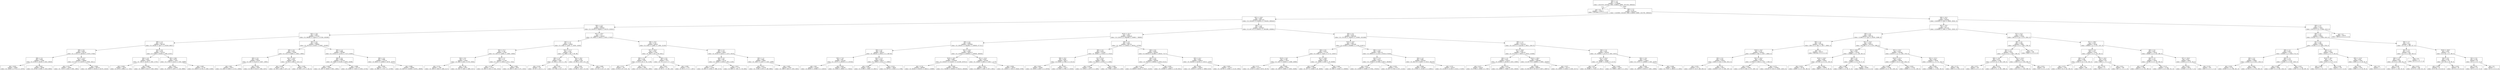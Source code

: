 digraph Tree {
node [shape=box] ;
0 [label="X[8] <= 1.5\ngini = 0.766\nsamples = 11106999\nvalue = [3315243, 5201832, 2083, 5146854, 28995, 1813700, 2060442]"] ;
1 [label="gini = 0.0\nsamples = 1188673\nvalue = [1879340, 0, 0, 0, 0, 0, 0]"] ;
0 -> 1 [labeldistance=2.5, labelangle=45, headlabel="True"] ;
2 [label="X[8] <= 2.5\ngini = 0.743\nsamples = 9918326\nvalue = [1435903, 5201832, 2083, 5146854, 28995, 1813700, 2060442]"] ;
0 -> 2 [labeldistance=2.5, labelangle=-45, headlabel="False"] ;
3 [label="X[2] <= 119.5\ngini = 0.697\nsamples = 8972526\nvalue = [0, 5201832, 0, 5146854, 0, 1784358, 2060442]"] ;
2 -> 3 ;
4 [label="X[6] <= 12.5\ngini = 0.696\nsamples = 818589\nvalue = [0, 324258, 0, 566843, 0, 182378, 220501]"] ;
3 -> 4 ;
5 [label="X[3] <= 70.5\ngini = 0.686\nsamples = 712163\nvalue = [0, 268396, 0, 516814, 0, 157356, 183309]"] ;
4 -> 5 ;
6 [label="X[9] <= 2.5\ngini = 0.672\nsamples = 362199\nvalue = [0, 163262, 0, 264777, 0, 63359, 80827]"] ;
5 -> 6 ;
7 [label="X[6] <= 6.5\ngini = 0.656\nsamples = 261181\nvalue = [0, 117872, 0, 200238, 0, 57879, 37040]"] ;
6 -> 7 ;
8 [label="X[6] <= 3.5\ngini = 0.636\nsamples = 72489\nvalue = [0, 30795, 0, 58160, 0, 5020, 20629]"] ;
7 -> 8 ;
9 [label="gini = 0.616\nsamples = 33909\nvalue = [0, 14046, 0, 27779, 0, 0, 11970]"] ;
8 -> 9 ;
10 [label="gini = 0.647\nsamples = 38580\nvalue = [0, 16749, 0, 30381, 0, 5020, 8659]"] ;
8 -> 10 ;
11 [label="X[7] <= 112.5\ngini = 0.654\nsamples = 188692\nvalue = [0, 87077, 0, 142078, 0, 52859, 16411]"] ;
7 -> 11 ;
12 [label="gini = 0.707\nsamples = 19958\nvalue = [0, 7219, 0, 11924, 0, 9581, 2992]"] ;
11 -> 12 ;
13 [label="gini = 0.643\nsamples = 168734\nvalue = [0, 79858, 0, 130154, 0, 43278, 13419]"] ;
11 -> 13 ;
14 [label="X[5] <= 0.5\ngini = 0.678\nsamples = 101018\nvalue = [0, 45390, 0, 64539, 0, 5480, 43787]"] ;
6 -> 14 ;
15 [label="X[4] <= 4.5\ngini = 0.655\nsamples = 26347\nvalue = [0, 7435, 0, 19126, 0, 1940, 12791]"] ;
14 -> 15 ;
16 [label="gini = 0.636\nsamples = 13879\nvalue = [0, 4579, 0, 9984, 0, 0, 7161]"] ;
15 -> 16 ;
17 [label="gini = 0.668\nsamples = 12468\nvalue = [0, 2856, 0, 9142, 0, 1940, 5630]"] ;
15 -> 17 ;
18 [label="X[3] <= 69.5\ngini = 0.678\nsamples = 74671\nvalue = [0, 37955, 0, 45413, 0, 3540, 30996]"] ;
14 -> 18 ;
19 [label="gini = 0.651\nsamples = 32908\nvalue = [0, 18135, 0, 22671, 0, 1234, 9990]"] ;
18 -> 19 ;
20 [label="gini = 0.687\nsamples = 41763\nvalue = [0, 19820, 0, 22742, 0, 2306, 21006]"] ;
18 -> 20 ;
21 [label="X[5] <= 0.5\ngini = 0.694\nsamples = 349964\nvalue = [0, 105134, 0, 252037, 0, 93997, 102482]"] ;
5 -> 21 ;
22 [label="X[6] <= 8.5\ngini = 0.645\nsamples = 52096\nvalue = [0, 3521, 0, 40982, 0, 18822, 19091]"] ;
21 -> 22 ;
23 [label="X[0] <= 0.5\ngini = 0.645\nsamples = 45282\nvalue = [0, 2897, 0, 35120, 0, 14407, 19091]"] ;
22 -> 23 ;
24 [label="gini = 0.66\nsamples = 35874\nvalue = [0, 2093, 0, 25992, 0, 12723, 15904]"] ;
23 -> 24 ;
25 [label="gini = 0.558\nsamples = 9408\nvalue = [0, 804, 0, 9128, 0, 1684, 3187]"] ;
23 -> 25 ;
26 [label="X[2] <= 116.5\ngini = 0.544\nsamples = 6814\nvalue = [0, 624, 0, 5862, 0, 4415, 0]"] ;
22 -> 26 ;
27 [label="gini = 0.516\nsamples = 5720\nvalue = [0, 185, 0, 4891, 0, 4071, 0]"] ;
26 -> 27 ;
28 [label="gini = 0.592\nsamples = 1094\nvalue = [0, 439, 0, 971, 0, 344, 0]"] ;
26 -> 28 ;
29 [label="X[5] <= 1.5\ngini = 0.696\nsamples = 297868\nvalue = [0, 101613, 0, 211055, 0, 75175, 83391]"] ;
21 -> 29 ;
30 [label="X[6] <= 6.5\ngini = 0.689\nsamples = 125740\nvalue = [0, 34682, 0, 91249, 0, 28394, 44596]"] ;
29 -> 30 ;
31 [label="gini = 0.593\nsamples = 23624\nvalue = [0, 1687, 0, 19626, 0, 3002, 12891]"] ;
30 -> 31 ;
32 [label="gini = 0.699\nsamples = 102116\nvalue = [0, 32995, 0, 71623, 0, 25392, 31705]"] ;
30 -> 32 ;
33 [label="X[9] <= 0.5\ngini = 0.696\nsamples = 172128\nvalue = [0, 66931, 0, 119806, 0, 46781, 38795]"] ;
29 -> 33 ;
34 [label="gini = 0.639\nsamples = 23170\nvalue = [0, 8861, 0, 17157, 0, 0, 10789]"] ;
33 -> 34 ;
35 [label="gini = 0.696\nsamples = 148958\nvalue = [0, 58070, 0, 102649, 0, 46781, 28006]"] ;
33 -> 35 ;
36 [label="X[2] <= 118.5\ngini = 0.73\nsamples = 106426\nvalue = [0, 55862, 0, 50029, 0, 25022, 37192]"] ;
4 -> 36 ;
37 [label="X[0] <= 1.5\ngini = 0.742\nsamples = 40400\nvalue = [0, 20461, 0, 16367, 0, 13030, 14056]"] ;
36 -> 37 ;
38 [label="X[3] <= 57.5\ngini = 0.748\nsamples = 37563\nvalue = [0, 16472, 0, 16065, 0, 12964, 13958]"] ;
37 -> 38 ;
39 [label="X[4] <= 6.5\ngini = 0.75\nsamples = 16364\nvalue = [0, 5995, 0, 6441, 0, 6752, 6634]"] ;
38 -> 39 ;
40 [label="gini = 0.731\nsamples = 7386\nvalue = [0, 2654, 0, 2959, 0, 1864, 4117]"] ;
39 -> 40 ;
41 [label="gini = 0.736\nsamples = 8978\nvalue = [0, 3341, 0, 3482, 0, 4888, 2517]"] ;
39 -> 41 ;
42 [label="X[9] <= 2.5\ngini = 0.74\nsamples = 21199\nvalue = [0, 10477, 0, 9624, 0, 6212, 7324]"] ;
38 -> 42 ;
43 [label="gini = 0.723\nsamples = 11576\nvalue = [0, 5852, 0, 5012, 0, 5541, 2014]"] ;
42 -> 43 ;
44 [label="gini = 0.692\nsamples = 9623\nvalue = [0, 4625, 0, 4612, 0, 671, 5310]"] ;
42 -> 44 ;
45 [label="X[2] <= 117.5\ngini = 0.193\nsamples = 2837\nvalue = [0, 3989, 0, 302, 0, 66, 98]"] ;
37 -> 45 ;
46 [label="X[9] <= 2.5\ngini = 0.075\nsamples = 2008\nvalue = [0, 3035, 0, 102, 0, 1, 20]"] ;
45 -> 46 ;
47 [label="gini = 0.242\nsamples = 235\nvalue = [0, 327, 0, 44, 0, 1, 7]"] ;
46 -> 47 ;
48 [label="gini = 0.05\nsamples = 1773\nvalue = [0, 2708, 0, 58, 0, 0, 13]"] ;
46 -> 48 ;
49 [label="X[3] <= 58.5\ngini = 0.429\nsamples = 829\nvalue = [0, 954, 0, 200, 0, 65, 78]"] ;
45 -> 49 ;
50 [label="gini = 0.335\nsamples = 678\nvalue = [0, 842, 0, 158, 0, 18, 34]"] ;
49 -> 50 ;
51 [label="gini = 0.693\nsamples = 151\nvalue = [0, 112, 0, 42, 0, 47, 44]"] ;
49 -> 51 ;
52 [label="X[6] <= 16.5\ngini = 0.718\nsamples = 66026\nvalue = [0, 35401, 0, 33662, 0, 11992, 23136]"] ;
36 -> 52 ;
53 [label="X[7] <= 202.5\ngini = 0.263\nsamples = 5189\nvalue = [0, 168, 0, 129, 0, 919, 6911]"] ;
52 -> 53 ;
54 [label="X[9] <= 2.5\ngini = 0.268\nsamples = 3876\nvalue = [0, 95, 0, 95, 0, 742, 5136]"] ;
53 -> 54 ;
55 [label="gini = 0.747\nsamples = 195\nvalue = [0, 84, 0, 67, 0, 90, 73]"] ;
54 -> 55 ;
56 [label="gini = 0.213\nsamples = 3681\nvalue = [0, 11, 0, 28, 0, 652, 5063]"] ;
54 -> 56 ;
57 [label="X[4] <= 6.5\ngini = 0.248\nsamples = 1313\nvalue = [0, 73, 0, 34, 0, 177, 1775]"] ;
53 -> 57 ;
58 [label="gini = 0.615\nsamples = 211\nvalue = [0, 43, 0, 7, 0, 160, 118]"] ;
57 -> 58 ;
59 [label="gini = 0.083\nsamples = 1102\nvalue = [0, 30, 0, 27, 0, 17, 1657]"] ;
57 -> 59 ;
60 [label="X[9] <= 2.5\ngini = 0.702\nsamples = 60837\nvalue = [0, 35233, 0, 33533, 0, 11073, 16225]"] ;
52 -> 60 ;
61 [label="X[0] <= 0.5\ngini = 0.69\nsamples = 32745\nvalue = [0, 18586, 0, 19236, 0, 9615, 4139]"] ;
60 -> 61 ;
62 [label="gini = 0.712\nsamples = 21044\nvalue = [0, 9951, 0, 12044, 0, 7896, 3274]"] ;
61 -> 62 ;
63 [label="gini = 0.617\nsamples = 11701\nvalue = [0, 8635, 0, 7192, 0, 1719, 865]"] ;
61 -> 63 ;
64 [label="X[5] <= 1.5\ngini = 0.682\nsamples = 28092\nvalue = [0, 16647, 0, 14297, 0, 1458, 12086]"] ;
60 -> 64 ;
65 [label="gini = 0.672\nsamples = 18749\nvalue = [0, 11258, 0, 9374, 0, 408, 8684]"] ;
64 -> 65 ;
66 [label="gini = 0.697\nsamples = 9343\nvalue = [0, 5389, 0, 4923, 0, 1050, 3402]"] ;
64 -> 66 ;
67 [label="X[9] <= 2.5\ngini = 0.695\nsamples = 8153937\nvalue = [0, 4877574, 0, 4580011, 0, 1601980, 1839941]"] ;
3 -> 67 ;
68 [label="X[10] <= 231.5\ngini = 0.691\nsamples = 5348429\nvalue = [0, 3130374, 0, 3094096, 0, 1448917, 788095]"] ;
67 -> 68 ;
69 [label="X[9] <= 0.5\ngini = 0.699\nsamples = 4355694\nvalue = [0, 2382057, 0, 2563462, 0, 1268382, 677311]"] ;
68 -> 69 ;
70 [label="X[0] <= 0.5\ngini = 0.66\nsamples = 405321\nvalue = [0, 188233, 0, 256512, 0, 0, 196729]"] ;
69 -> 70 ;
71 [label="X[3] <= 74.5\ngini = 0.65\nsamples = 325249\nvalue = [0, 118175, 0, 209100, 0, 0, 187034]"] ;
70 -> 71 ;
72 [label="gini = 0.65\nsamples = 225041\nvalue = [0, 88630, 0, 153098, 0, 0, 114010]"] ;
71 -> 72 ;
73 [label="gini = 0.628\nsamples = 100208\nvalue = [0, 29545, 0, 56002, 0, 0, 73024]"] ;
71 -> 73 ;
74 [label="X[4] <= 11.5\ngini = 0.552\nsamples = 80072\nvalue = [0, 70058, 0, 47412, 0, 0, 9695]"] ;
70 -> 74 ;
75 [label="gini = 0.568\nsamples = 50452\nvalue = [0, 41288, 0, 31882, 0, 0, 6927]"] ;
74 -> 75 ;
76 [label="gini = 0.514\nsamples = 29620\nvalue = [0, 28770, 0, 15530, 0, 0, 2768]"] ;
74 -> 76 ;
77 [label="X[2] <= 133.5\ngini = 0.693\nsamples = 3950373\nvalue = [0, 2193824, 0, 2306950, 0, 1268382, 480582]"] ;
69 -> 77 ;
78 [label="X[10] <= 29.5\ngini = 0.695\nsamples = 3753009\nvalue = [0, 2029327, 0, 2218337, 0, 1222365, 467812]"] ;
77 -> 78 ;
79 [label="gini = 0.719\nsamples = 690980\nvalue = [0, 303041, 0, 381915, 0, 288213, 119466]"] ;
78 -> 79 ;
80 [label="gini = 0.687\nsamples = 3062029\nvalue = [0, 1726286, 0, 1836422, 0, 934152, 348346]"] ;
78 -> 80 ;
81 [label="X[7] <= 123.5\ngini = 0.618\nsamples = 197364\nvalue = [0, 164497, 0, 88613, 0, 46017, 12770]"] ;
77 -> 81 ;
82 [label="gini = 0.535\nsamples = 49123\nvalue = [0, 49683, 0, 15391, 0, 9572, 3001]"] ;
81 -> 82 ;
83 [label="gini = 0.636\nsamples = 148241\nvalue = [0, 114814, 0, 73222, 0, 36445, 9769]"] ;
81 -> 83 ;
84 [label="X[9] <= 0.5\ngini = 0.641\nsamples = 992735\nvalue = [0, 748317, 0, 530634, 0, 180535, 110784]"] ;
68 -> 84 ;
85 [label="X[0] <= 0.5\ngini = 0.623\nsamples = 137083\nvalue = [0, 100301, 0, 78746, 0, 0, 37613]"] ;
84 -> 85 ;
86 [label="X[6] <= 20.5\ngini = 0.649\nsamples = 98272\nvalue = [0, 61848, 0, 57963, 0, 0, 35113]"] ;
85 -> 86 ;
87 [label="gini = 0.647\nsamples = 82800\nvalue = [0, 53505, 0, 48167, 0, 0, 28763]"] ;
86 -> 87 ;
88 [label="gini = 0.657\nsamples = 15472\nvalue = [0, 8343, 0, 9796, 0, 0, 6350]"] ;
86 -> 88 ;
89 [label="X[7] <= 61.5\ngini = 0.497\nsamples = 38811\nvalue = [0, 38453, 0, 20783, 0, 0, 2500]"] ;
85 -> 89 ;
90 [label="gini = 0.507\nsamples = 21966\nvalue = [0, 21054, 0, 12373, 0, 0, 1400]"] ;
89 -> 90 ;
91 [label="gini = 0.483\nsamples = 16845\nvalue = [0, 17399, 0, 8410, 0, 0, 1100]"] ;
89 -> 91 ;
92 [label="X[4] <= 6.5\ngini = 0.639\nsamples = 855652\nvalue = [0, 648016, 0, 451888, 0, 180535, 73171]"] ;
84 -> 92 ;
93 [label="X[0] <= 0.5\ngini = 0.638\nsamples = 395838\nvalue = [0, 303978, 0, 206644, 0, 54403, 61241]"] ;
92 -> 93 ;
94 [label="gini = 0.73\nsamples = 160521\nvalue = [0, 68938, 0, 90551, 0, 43247, 51420]"] ;
93 -> 94 ;
95 [label="gini = 0.502\nsamples = 235317\nvalue = [0, 235040, 0, 116093, 0, 11156, 9821]"] ;
93 -> 95 ;
96 [label="X[3] <= 41.5\ngini = 0.632\nsamples = 459814\nvalue = [0, 344038, 0, 245244, 0, 126132, 11930]"] ;
92 -> 96 ;
97 [label="gini = 0.654\nsamples = 238337\nvalue = [0, 159255, 0, 134782, 0, 74999, 8126]"] ;
96 -> 97 ;
98 [label="gini = 0.601\nsamples = 221477\nvalue = [0, 184783, 0, 110462, 0, 51133, 3804]"] ;
96 -> 98 ;
99 [label="X[0] <= 0.5\ngini = 0.676\nsamples = 2805508\nvalue = [0, 1747200, 0, 1485915, 0, 153063, 1051846]"] ;
67 -> 99 ;
100 [label="X[10] <= 29.5\ngini = 0.681\nsamples = 1262369\nvalue = [0, 413489, 0, 650666, 0, 117042, 815671]"] ;
99 -> 100 ;
101 [label="X[4] <= 6.5\ngini = 0.619\nsamples = 171191\nvalue = [0, 26865, 0, 79433, 0, 21714, 143037]"] ;
100 -> 101 ;
102 [label="X[10] <= 24.5\ngini = 0.709\nsamples = 72879\nvalue = [0, 14027, 0, 36036, 0, 21668, 43668]"] ;
101 -> 102 ;
103 [label="gini = 0.72\nsamples = 37576\nvalue = [0, 11518, 0, 21348, 0, 8378, 18178]"] ;
102 -> 103 ;
104 [label="gini = 0.665\nsamples = 35303\nvalue = [0, 2509, 0, 14688, 0, 13290, 25490]"] ;
102 -> 104 ;
105 [label="X[7] <= 139.5\ngini = 0.508\nsamples = 98312\nvalue = [0, 12838, 0, 43397, 0, 46, 99369]"] ;
101 -> 105 ;
106 [label="gini = 0.562\nsamples = 20609\nvalue = [0, 3577, 0, 10449, 0, 46, 18560]"] ;
105 -> 106 ;
107 [label="gini = 0.491\nsamples = 77703\nvalue = [0, 9261, 0, 32948, 0, 0, 80809]"] ;
105 -> 107 ;
108 [label="X[6] <= 12.5\ngini = 0.685\nsamples = 1091178\nvalue = [0, 386624, 0, 571233, 0, 95328, 672634]"] ;
100 -> 108 ;
109 [label="X[3] <= 71.5\ngini = 0.672\nsamples = 438722\nvalue = [0, 126446, 0, 237596, 0, 40013, 290380]"] ;
108 -> 109 ;
110 [label="gini = 0.673\nsamples = 426750\nvalue = [0, 125639, 0, 233802, 0, 37941, 278235]"] ;
109 -> 110 ;
111 [label="gini = 0.529\nsamples = 11972\nvalue = [0, 807, 0, 3794, 0, 2072, 12145]"] ;
109 -> 111 ;
112 [label="X[4] <= 4.5\ngini = 0.691\nsamples = 652456\nvalue = [0, 260178, 0, 333637, 0, 55315, 382254]"] ;
108 -> 112 ;
113 [label="gini = 0.646\nsamples = 297899\nvalue = [0, 137922, 0, 122292, 0, 0, 210951]"] ;
112 -> 113 ;
114 [label="gini = 0.707\nsamples = 354557\nvalue = [0, 122256, 0, 211345, 0, 55315, 171303]"] ;
112 -> 114 ;
115 [label="X[0] <= 1.5\ngini = 0.575\nsamples = 1543139\nvalue = [0, 1333711, 0, 835249, 0, 36021, 236175]"] ;
99 -> 115 ;
116 [label="X[7] <= 104.5\ngini = 0.587\nsamples = 1280705\nvalue = [0, 1073743, 0, 704074, 0, 32616, 215838]"] ;
115 -> 116 ;
117 [label="X[4] <= 2.5\ngini = 0.551\nsamples = 220315\nvalue = [0, 205964, 0, 105109, 0, 4535, 32895]"] ;
116 -> 117 ;
118 [label="gini = 0.477\nsamples = 63016\nvalue = [0, 67004, 0, 25640, 0, 0, 7067]"] ;
117 -> 118 ;
119 [label="gini = 0.575\nsamples = 157299\nvalue = [0, 138960, 0, 79469, 0, 4535, 25828]"] ;
117 -> 119 ;
120 [label="X[10] <= 230.5\ngini = 0.593\nsamples = 1060390\nvalue = [0, 867779, 0, 598965, 0, 28081, 182943]"] ;
116 -> 120 ;
121 [label="gini = 0.604\nsamples = 868818\nvalue = [0, 682158, 0, 507123, 0, 24875, 160672]"] ;
120 -> 121 ;
122 [label="gini = 0.527\nsamples = 191572\nvalue = [0, 185621, 0, 91842, 0, 3206, 22271]"] ;
120 -> 122 ;
123 [label="X[4] <= 2.5\ngini = 0.505\nsamples = 262434\nvalue = [0, 259968, 0, 131175, 0, 3405, 20337]"] ;
115 -> 123 ;
124 [label="X[7] <= 214.5\ngini = 0.352\nsamples = 82609\nvalue = [0, 102097, 0, 24206, 0, 0, 4172]"] ;
123 -> 124 ;
125 [label="gini = 0.32\nsamples = 67185\nvalue = [0, 85498, 0, 17354, 0, 0, 3011]"] ;
124 -> 125 ;
126 [label="gini = 0.465\nsamples = 15424\nvalue = [0, 16599, 0, 6852, 0, 0, 1161]"] ;
124 -> 126 ;
127 [label="X[4] <= 10.5\ngini = 0.547\nsamples = 179825\nvalue = [0, 157871, 0, 106969, 0, 3405, 16165]"] ;
123 -> 127 ;
128 [label="gini = 0.569\nsamples = 130819\nvalue = [0, 100674, 0, 90153, 0, 3405, 12660]"] ;
127 -> 128 ;
129 [label="gini = 0.406\nsamples = 49006\nvalue = [0, 57197, 0, 16816, 0, 0, 3505]"] ;
127 -> 129 ;
130 [label="X[6] <= 42.5\ngini = 0.078\nsamples = 945800\nvalue = [1435903, 0, 2083, 0, 28995, 29342, 0]"] ;
2 -> 130 ;
131 [label="X[3] <= 76.5\ngini = 0.07\nsamples = 875163\nvalue = [1334688, 0, 1996, 0, 22931, 25032, 0]"] ;
130 -> 131 ;
132 [label="X[0] <= 0.5\ngini = 0.065\nsamples = 842729\nvalue = [1288573, 0, 1932, 0, 20556, 21989, 0]"] ;
131 -> 132 ;
133 [label="X[8] <= 4.5\ngini = 0.09\nsamples = 557398\nvalue = [841174, 0, 1901, 0, 19077, 19903, 0]"] ;
132 -> 133 ;
134 [label="X[10] <= 33.5\ngini = 0.279\nsamples = 163923\nvalue = [218966, 0, 1901, 0, 19077, 19903, 0]"] ;
133 -> 134 ;
135 [label="X[5] <= 0.5\ngini = 0.203\nsamples = 28192\nvalue = [39931, 0, 303, 0, 2040, 2613, 0]"] ;
134 -> 135 ;
136 [label="gini = 0.325\nsamples = 4175\nvalue = [5423, 0, 116, 0, 480, 656, 0]"] ;
135 -> 136 ;
137 [label="gini = 0.18\nsamples = 24017\nvalue = [34508, 0, 187, 0, 1560, 1957, 0]"] ;
135 -> 137 ;
138 [label="X[2] <= 120.5\ngini = 0.294\nsamples = 135731\nvalue = [179035, 0, 1598, 0, 17037, 17290, 0]"] ;
134 -> 138 ;
139 [label="gini = 0.425\nsamples = 15085\nvalue = [17613, 0, 288, 0, 2737, 3267, 0]"] ;
138 -> 139 ;
140 [label="gini = 0.275\nsamples = 120646\nvalue = [161422, 0, 1310, 0, 14300, 14023, 0]"] ;
138 -> 140 ;
141 [label="gini = 0.0\nsamples = 393475\nvalue = [622208, 0, 0, 0, 0, 0, 0]"] ;
133 -> 141 ;
142 [label="X[2] <= 124.5\ngini = 0.016\nsamples = 285331\nvalue = [447399, 0, 31, 0, 1479, 2086, 0]"] ;
132 -> 142 ;
143 [label="X[7] <= 163.5\ngini = 0.005\nsamples = 119763\nvalue = [188692, 0, 0, 0, 199, 293, 0]"] ;
142 -> 143 ;
144 [label="X[10] <= 218.5\ngini = 0.009\nsamples = 55833\nvalue = [87780, 0, 0, 0, 151, 256, 0]"] ;
143 -> 144 ;
145 [label="gini = 0.016\nsamples = 26135\nvalue = [40907, 0, 0, 0, 136, 196, 0]"] ;
144 -> 145 ;
146 [label="gini = 0.003\nsamples = 29698\nvalue = [46873, 0, 0, 0, 15, 60, 0]"] ;
144 -> 146 ;
147 [label="X[8] <= 4.5\ngini = 0.002\nsamples = 63930\nvalue = [100912, 0, 0, 0, 48, 37, 0]"] ;
143 -> 147 ;
148 [label="gini = 0.099\nsamples = 1049\nvalue = [1563, 0, 0, 0, 48, 37, 0]"] ;
147 -> 148 ;
149 [label="gini = 0.0\nsamples = 62881\nvalue = [99349, 0, 0, 0, 0, 0, 0]"] ;
147 -> 149 ;
150 [label="X[7] <= 174.5\ngini = 0.024\nsamples = 165568\nvalue = [258707, 0, 31, 0, 1280, 1793, 0]"] ;
142 -> 150 ;
151 [label="X[10] <= 127.5\ngini = 0.039\nsamples = 89360\nvalue = [138662, 0, 30, 0, 1106, 1644, 0]"] ;
150 -> 151 ;
152 [label="gini = 0.048\nsamples = 51940\nvalue = [80059, 0, 25, 0, 795, 1205, 0]"] ;
151 -> 152 ;
153 [label="gini = 0.025\nsamples = 37420\nvalue = [58603, 0, 5, 0, 311, 439, 0]"] ;
151 -> 153 ;
154 [label="X[2] <= 137.5\ngini = 0.005\nsamples = 76208\nvalue = [120045, 0, 1, 0, 174, 149, 0]"] ;
150 -> 154 ;
155 [label="gini = 0.004\nsamples = 75540\nvalue = [119089, 0, 1, 0, 88, 136, 0]"] ;
154 -> 155 ;
156 [label="gini = 0.172\nsamples = 668\nvalue = [956, 0, 0, 0, 86, 13, 0]"] ;
154 -> 156 ;
157 [label="X[7] <= 42.5\ngini = 0.196\nsamples = 32434\nvalue = [46115, 0, 64, 0, 2375, 3043, 0]"] ;
131 -> 157 ;
158 [label="X[8] <= 4.5\ngini = 0.509\nsamples = 5888\nvalue = [6206, 0, 33, 0, 1400, 1796, 0]"] ;
157 -> 158 ;
159 [label="X[5] <= 1.5\ngini = 0.543\nsamples = 5320\nvalue = [5278, 0, 33, 0, 1400, 1796, 0]"] ;
158 -> 159 ;
160 [label="X[6] <= 14.0\ngini = 0.472\nsamples = 2509\nvalue = [2715, 0, 25, 0, 196, 1106, 0]"] ;
159 -> 160 ;
161 [label="gini = 0.071\nsamples = 405\nvalue = [634, 0, 4, 0, 3, 17, 0]"] ;
160 -> 161 ;
162 [label="gini = 0.515\nsamples = 2104\nvalue = [2081, 0, 21, 0, 193, 1089, 0]"] ;
160 -> 162 ;
163 [label="X[2] <= 132.5\ngini = 0.574\nsamples = 2811\nvalue = [2563, 0, 8, 0, 1204, 690, 0]"] ;
159 -> 163 ;
164 [label="gini = 0.584\nsamples = 2715\nvalue = [2411, 0, 8, 0, 1203, 690, 0]"] ;
163 -> 164 ;
165 [label="gini = 0.013\nsamples = 96\nvalue = [152, 0, 0, 0, 1, 0, 0]"] ;
163 -> 165 ;
166 [label="gini = 0.0\nsamples = 568\nvalue = [928, 0, 0, 0, 0, 0, 0]"] ;
158 -> 166 ;
167 [label="X[7] <= 106.5\ngini = 0.103\nsamples = 26546\nvalue = [39909, 0, 31, 0, 975, 1247, 0]"] ;
157 -> 167 ;
168 [label="X[10] <= 6.5\ngini = 0.237\nsamples = 2536\nvalue = [3509, 0, 25, 0, 150, 359, 0]"] ;
167 -> 168 ;
169 [label="X[8] <= 4.5\ngini = 0.296\nsamples = 1924\nvalue = [2563, 0, 24, 0, 145, 356, 0]"] ;
168 -> 169 ;
170 [label="gini = 0.374\nsamples = 1456\nvalue = [1796, 0, 24, 0, 145, 356, 0]"] ;
169 -> 170 ;
171 [label="gini = 0.0\nsamples = 468\nvalue = [767, 0, 0, 0, 0, 0, 0]"] ;
169 -> 171 ;
172 [label="X[7] <= 43.5\ngini = 0.019\nsamples = 612\nvalue = [946, 0, 1, 0, 5, 3, 0]"] ;
168 -> 172 ;
173 [label="gini = 0.219\nsamples = 22\nvalue = [29, 0, 0, 0, 3, 1, 0]"] ;
172 -> 173 ;
174 [label="gini = 0.011\nsamples = 590\nvalue = [917, 0, 1, 0, 2, 2, 0]"] ;
172 -> 174 ;
175 [label="X[0] <= 0.5\ngini = 0.087\nsamples = 24010\nvalue = [36400, 0, 6, 0, 825, 888, 0]"] ;
167 -> 175 ;
176 [label="X[4] <= 2.5\ngini = 0.132\nsamples = 14054\nvalue = [20790, 0, 6, 0, 744, 800, 0]"] ;
175 -> 176 ;
177 [label="gini = 0.246\nsamples = 1906\nvalue = [2653, 0, 0, 0, 155, 269, 0]"] ;
176 -> 177 ;
178 [label="gini = 0.112\nsamples = 12148\nvalue = [18137, 0, 6, 0, 589, 531, 0]"] ;
176 -> 178 ;
179 [label="X[7] <= 243.5\ngini = 0.021\nsamples = 9956\nvalue = [15610, 0, 0, 0, 81, 88, 0]"] ;
175 -> 179 ;
180 [label="gini = 0.018\nsamples = 9653\nvalue = [15160, 0, 0, 0, 64, 71, 0]"] ;
179 -> 180 ;
181 [label="gini = 0.133\nsamples = 303\nvalue = [450, 0, 0, 0, 17, 17, 0]"] ;
179 -> 181 ;
182 [label="X[8] <= 4.5\ngini = 0.174\nsamples = 70637\nvalue = [101215, 0, 87, 0, 6064, 4310, 0]"] ;
130 -> 182 ;
183 [label="X[8] <= 3.5\ngini = 0.405\nsamples = 26561\nvalue = [31492, 0, 87, 0, 6064, 4310, 0]"] ;
182 -> 183 ;
184 [label="X[1] <= 0.5\ngini = 0.366\nsamples = 25563\nvalue = [31492, 0, 0, 0, 5084, 3783, 0]"] ;
183 -> 184 ;
185 [label="X[9] <= 2.5\ngini = 0.405\nsamples = 22197\nvalue = [26268, 0, 0, 0, 5009, 3714, 0]"] ;
184 -> 185 ;
186 [label="X[0] <= 0.5\ngini = 0.494\nsamples = 10684\nvalue = [10984, 0, 0, 0, 4522, 1284, 0]"] ;
185 -> 186 ;
187 [label="gini = 0.355\nsamples = 6723\nvalue = [8248, 0, 0, 0, 1799, 481, 0]"] ;
186 -> 187 ;
188 [label="gini = 0.604\nsamples = 3961\nvalue = [2736, 0, 0, 0, 2723, 803, 0]"] ;
186 -> 188 ;
189 [label="X[0] <= 1.5\ngini = 0.276\nsamples = 11513\nvalue = [15284, 0, 0, 0, 487, 2430, 0]"] ;
185 -> 189 ;
190 [label="gini = 0.209\nsamples = 9984\nvalue = [13987, 0, 0, 0, 293, 1543, 0]"] ;
189 -> 190 ;
191 [label="gini = 0.557\nsamples = 1529\nvalue = [1297, 0, 0, 0, 194, 887, 0]"] ;
189 -> 191 ;
192 [label="X[4] <= 1.5\ngini = 0.053\nsamples = 3366\nvalue = [5224, 0, 0, 0, 75, 69, 0]"] ;
184 -> 192 ;
193 [label="X[10] <= 56.5\ngini = 0.25\nsamples = 160\nvalue = [219, 0, 0, 0, 27, 9, 0]"] ;
192 -> 193 ;
194 [label="gini = 0.408\nsamples = 12\nvalue = [4, 0, 0, 0, 10, 0, 0]"] ;
193 -> 194 ;
195 [label="gini = 0.198\nsamples = 148\nvalue = [215, 0, 0, 0, 17, 9, 0]"] ;
193 -> 195 ;
196 [label="X[0] <= 115.0\ngini = 0.042\nsamples = 3206\nvalue = [5005, 0, 0, 0, 48, 60, 0]"] ;
192 -> 196 ;
197 [label="gini = 0.04\nsamples = 3205\nvalue = [5005, 0, 0, 0, 45, 60, 0]"] ;
196 -> 197 ;
198 [label="gini = 0.0\nsamples = 1\nvalue = [0, 0, 0, 0, 3, 0, 0]"] ;
196 -> 198 ;
199 [label="X[9] <= 2.5\ngini = 0.51\nsamples = 998\nvalue = [0, 0, 87, 0, 980, 527, 0]"] ;
183 -> 199 ;
200 [label="X[5] <= 2.5\ngini = 0.415\nsamples = 841\nvalue = [0, 0, 22, 0, 958, 358, 0]"] ;
199 -> 200 ;
201 [label="X[9] <= 1.5\ngini = 0.407\nsamples = 830\nvalue = [0, 0, 22, 0, 958, 341, 0]"] ;
200 -> 201 ;
202 [label="gini = 0.109\nsamples = 231\nvalue = [0, 0, 1, 0, 342, 20, 0]"] ;
201 -> 202 ;
203 [label="gini = 0.474\nsamples = 599\nvalue = [0, 0, 21, 0, 616, 321, 0]"] ;
201 -> 203 ;
204 [label="gini = 0.0\nsamples = 11\nvalue = [0, 0, 0, 0, 0, 17, 0]"] ;
200 -> 204 ;
205 [label="X[10] <= 195.0\ngini = 0.492\nsamples = 157\nvalue = [0, 0, 65, 0, 22, 169, 0]"] ;
199 -> 205 ;
206 [label="X[4] <= 6.5\ngini = 0.558\nsamples = 101\nvalue = [0, 0, 60, 0, 16, 96, 0]"] ;
205 -> 206 ;
207 [label="gini = 0.618\nsamples = 55\nvalue = [0, 0, 38, 0, 16, 46, 0]"] ;
206 -> 207 ;
208 [label="gini = 0.424\nsamples = 46\nvalue = [0, 0, 22, 0, 0, 50, 0]"] ;
206 -> 208 ;
209 [label="X[1] <= 0.5\ngini = 0.236\nsamples = 56\nvalue = [0, 0, 5, 0, 6, 73, 0]"] ;
205 -> 209 ;
210 [label="gini = 0.201\nsamples = 55\nvalue = [0, 0, 3, 0, 6, 73, 0]"] ;
209 -> 210 ;
211 [label="gini = 0.0\nsamples = 1\nvalue = [0, 0, 2, 0, 0, 0, 0]"] ;
209 -> 211 ;
212 [label="gini = 0.0\nsamples = 44076\nvalue = [69723, 0, 0, 0, 0, 0, 0]"] ;
182 -> 212 ;
}